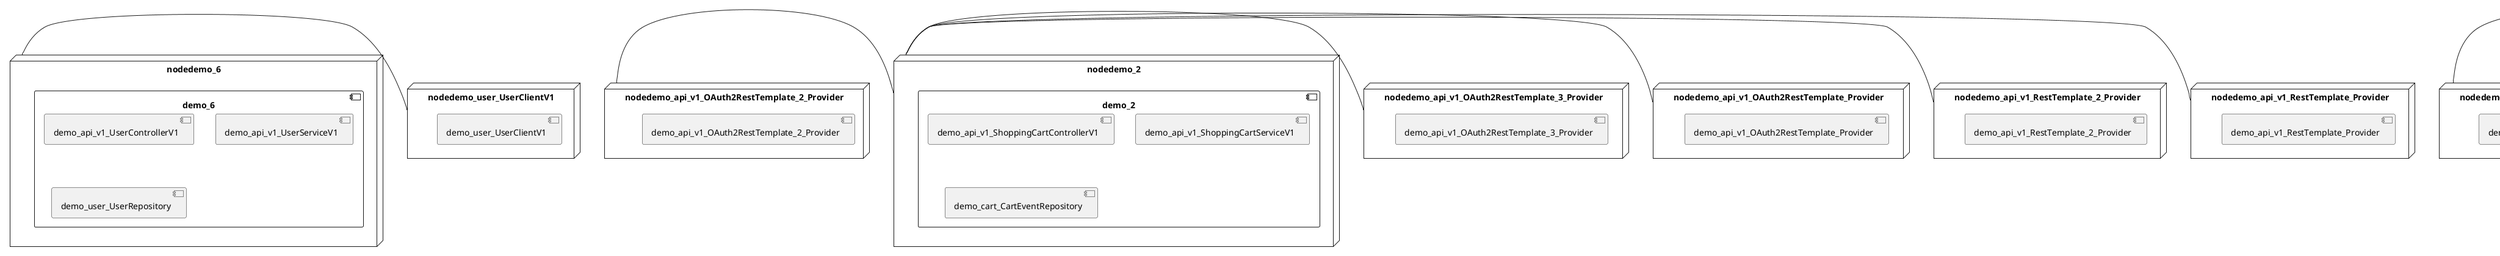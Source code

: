 @startuml
skinparam fixCircleLabelOverlapping true
skinparam componentStyle uml2
node nodedemo {
component demo {
[demo_api_v1_OrderControllerV1] [[kbastani-spring-cloud-event-sourcing-example.system#_IdEl0BfhEe-fsPFTOAA4XQ]]
[demo_api_v1_OrderServiceV1] [[kbastani-spring-cloud-event-sourcing-example.system#_IdEl0BfhEe-fsPFTOAA4XQ]]
[demo_config_DatabaseInitializer] [[kbastani-spring-cloud-event-sourcing-example.system#_IdEl0BfhEe-fsPFTOAA4XQ]]
[demo_invoice_InvoiceRepository] [[kbastani-spring-cloud-event-sourcing-example.system#_IdEl0BfhEe-fsPFTOAA4XQ]]
[demo_order_OrderEventRepository] [[kbastani-spring-cloud-event-sourcing-example.system#_IdEl0BfhEe-fsPFTOAA4XQ]]
[demo_order_OrderRepository] [[kbastani-spring-cloud-event-sourcing-example.system#_IdEl0BfhEe-fsPFTOAA4XQ]]
}
}
node nodedemo_2 {
component demo_2 {
[demo_api_v1_ShoppingCartControllerV1] [[kbastani-spring-cloud-event-sourcing-example.system#_IdEl0BfhEe-fsPFTOAA4XQ]]
[demo_api_v1_ShoppingCartServiceV1] [[kbastani-spring-cloud-event-sourcing-example.system#_IdEl0BfhEe-fsPFTOAA4XQ]]
[demo_cart_CartEventRepository] [[kbastani-spring-cloud-event-sourcing-example.system#_IdEl0BfhEe-fsPFTOAA4XQ]]
}
}
node nodedemo_3 {
component demo_3 {
[demo_UserController] [[kbastani-spring-cloud-event-sourcing-example.system#_IdEl0BfhEe-fsPFTOAA4XQ]]
[demo_UserRepository] [[kbastani-spring-cloud-event-sourcing-example.system#_IdEl0BfhEe-fsPFTOAA4XQ]]
[demo_UserService] [[kbastani-spring-cloud-event-sourcing-example.system#_IdEl0BfhEe-fsPFTOAA4XQ]]
[demo_login_UserController] [[kbastani-spring-cloud-event-sourcing-example.system#_IdEl0BfhEe-fsPFTOAA4XQ]]
}
}
node nodedemo_4 {
component demo_4 {
[demo_api_v1_CatalogControllerV1] [[kbastani-spring-cloud-event-sourcing-example.system#_IdEl0BfhEe-fsPFTOAA4XQ]]
[demo_api_v1_CatalogServiceV1] [[kbastani-spring-cloud-event-sourcing-example.system#_IdEl0BfhEe-fsPFTOAA4XQ]]
[demo_catalog_CatalogInfoRepository] [[kbastani-spring-cloud-event-sourcing-example.system#_IdEl0BfhEe-fsPFTOAA4XQ]]
}
}
node nodedemo_5 {
component demo_5 {
[demo_account_AccountRepository] [[kbastani-spring-cloud-event-sourcing-example.system#_IdEl0BfhEe-fsPFTOAA4XQ]]
[demo_api_v1_AccountControllerV1] [[kbastani-spring-cloud-event-sourcing-example.system#_IdEl0BfhEe-fsPFTOAA4XQ]]
[demo_api_v1_AccountServiceV1] [[kbastani-spring-cloud-event-sourcing-example.system#_IdEl0BfhEe-fsPFTOAA4XQ]]
}
}
node nodedemo_6 {
component demo_6 {
[demo_api_v1_UserControllerV1] [[kbastani-spring-cloud-event-sourcing-example.system#_IdEl0BfhEe-fsPFTOAA4XQ]]
[demo_api_v1_UserServiceV1] [[kbastani-spring-cloud-event-sourcing-example.system#_IdEl0BfhEe-fsPFTOAA4XQ]]
[demo_user_UserRepository] [[kbastani-spring-cloud-event-sourcing-example.system#_IdEl0BfhEe-fsPFTOAA4XQ]]
}
}
node nodedemo_7 {
component demo_7 {
[DatabaseInitializer] [[kbastani-spring-cloud-event-sourcing-example.system#_IdEl0BfhEe-fsPFTOAA4XQ]]
}
}
node nodedemo_v1 {
component demo_v1 {
[demo_v1_InventoryControllerV1] [[kbastani-spring-cloud-event-sourcing-example.system#_IdEl0BfhEe-fsPFTOAA4XQ]]
[demo_v1_InventoryServiceV1] [[kbastani-spring-cloud-event-sourcing-example.system#_IdEl0BfhEe-fsPFTOAA4XQ]]
}
}
node nodedemo_api_v1_OAuth2RestTemplate_2_Provider {
[demo_api_v1_OAuth2RestTemplate_2_Provider] [[kbastani-spring-cloud-event-sourcing-example.system#_IdEl0BfhEe-fsPFTOAA4XQ]]
}
node nodedemo_api_v1_OAuth2RestTemplate_3_Provider {
[demo_api_v1_OAuth2RestTemplate_3_Provider] [[kbastani-spring-cloud-event-sourcing-example.system#_IdEl0BfhEe-fsPFTOAA4XQ]]
}
node nodedemo_api_v1_OAuth2RestTemplate_Provider {
[demo_api_v1_OAuth2RestTemplate_Provider] [[kbastani-spring-cloud-event-sourcing-example.system#_IdEl0BfhEe-fsPFTOAA4XQ]]
}
node nodedemo_api_v1_RestTemplate_2_Provider {
[demo_api_v1_RestTemplate_2_Provider] [[kbastani-spring-cloud-event-sourcing-example.system#_IdEl0BfhEe-fsPFTOAA4XQ]]
}
node nodedemo_api_v1_RestTemplate_Provider {
[demo_api_v1_RestTemplate_Provider] [[kbastani-spring-cloud-event-sourcing-example.system#_IdEl0BfhEe-fsPFTOAA4XQ]]
}
node nodedemo_inventory_InventoryRepository_Provider {
[demo_inventory_InventoryRepository_Provider] [[kbastani-spring-cloud-event-sourcing-example.system#_IdEl0BfhEe-fsPFTOAA4XQ]]
}
node nodedemo_login_AuthenticationManager_Provider {
[demo_login_AuthenticationManager_Provider] [[kbastani-spring-cloud-event-sourcing-example.system#_IdEl0BfhEe-fsPFTOAA4XQ]]
}
node nodedemo_login_ClientDetailsService_Provider {
[demo_login_ClientDetailsService_Provider] [[kbastani-spring-cloud-event-sourcing-example.system#_IdEl0BfhEe-fsPFTOAA4XQ]]
}
node nodedemo_login_HttpSessionSecurityContextRepository_Provider {
[demo_login_HttpSessionSecurityContextRepository_Provider] [[kbastani-spring-cloud-event-sourcing-example.system#_IdEl0BfhEe-fsPFTOAA4XQ]]
}
node nodedemo_login_LoginController {
[demo_login_LoginController] [[kbastani-spring-cloud-event-sourcing-example.system#_IdEl0BfhEe-fsPFTOAA4XQ]]
}
node nodedemo_product_ProductRepository_Provider {
[demo_product_ProductRepository_Provider] [[kbastani-spring-cloud-event-sourcing-example.system#_IdEl0BfhEe-fsPFTOAA4XQ]]
}
node nodedemo_user_UserClientV1 {
[demo_user_UserClientV1] [[kbastani-spring-cloud-event-sourcing-example.system#_IdEl0BfhEe-fsPFTOAA4XQ]]
}
node nodedemo_v1_Session_Provider {
[demo_v1_Session_Provider] [[kbastani-spring-cloud-event-sourcing-example.system#_IdEl0BfhEe-fsPFTOAA4XQ]]
}
[nodedemo_6] - [nodedemo_user_UserClientV1]
[nodedemo_api_v1_OAuth2RestTemplate_2_Provider] - [nodedemo_2]
[nodedemo_api_v1_OAuth2RestTemplate_3_Provider] - [nodedemo_2]
[nodedemo_api_v1_OAuth2RestTemplate_Provider] - [nodedemo_2]
[nodedemo_api_v1_RestTemplate_2_Provider] - [nodedemo_2]
[nodedemo_api_v1_RestTemplate_Provider] - [nodedemo_2]
[nodedemo_inventory_InventoryRepository_Provider] - [nodedemo_v1]
[nodedemo_login_AuthenticationManager_Provider] - [nodedemo_login_LoginController]
[nodedemo_login_ClientDetailsService_Provider] - [nodedemo_login_LoginController]
[nodedemo_login_HttpSessionSecurityContextRepository_Provider] - [nodedemo_login_LoginController]
[nodedemo_product_ProductRepository_Provider] - [nodedemo_v1]
[nodedemo_v1_Session_Provider] - [nodedemo_v1]

@enduml
